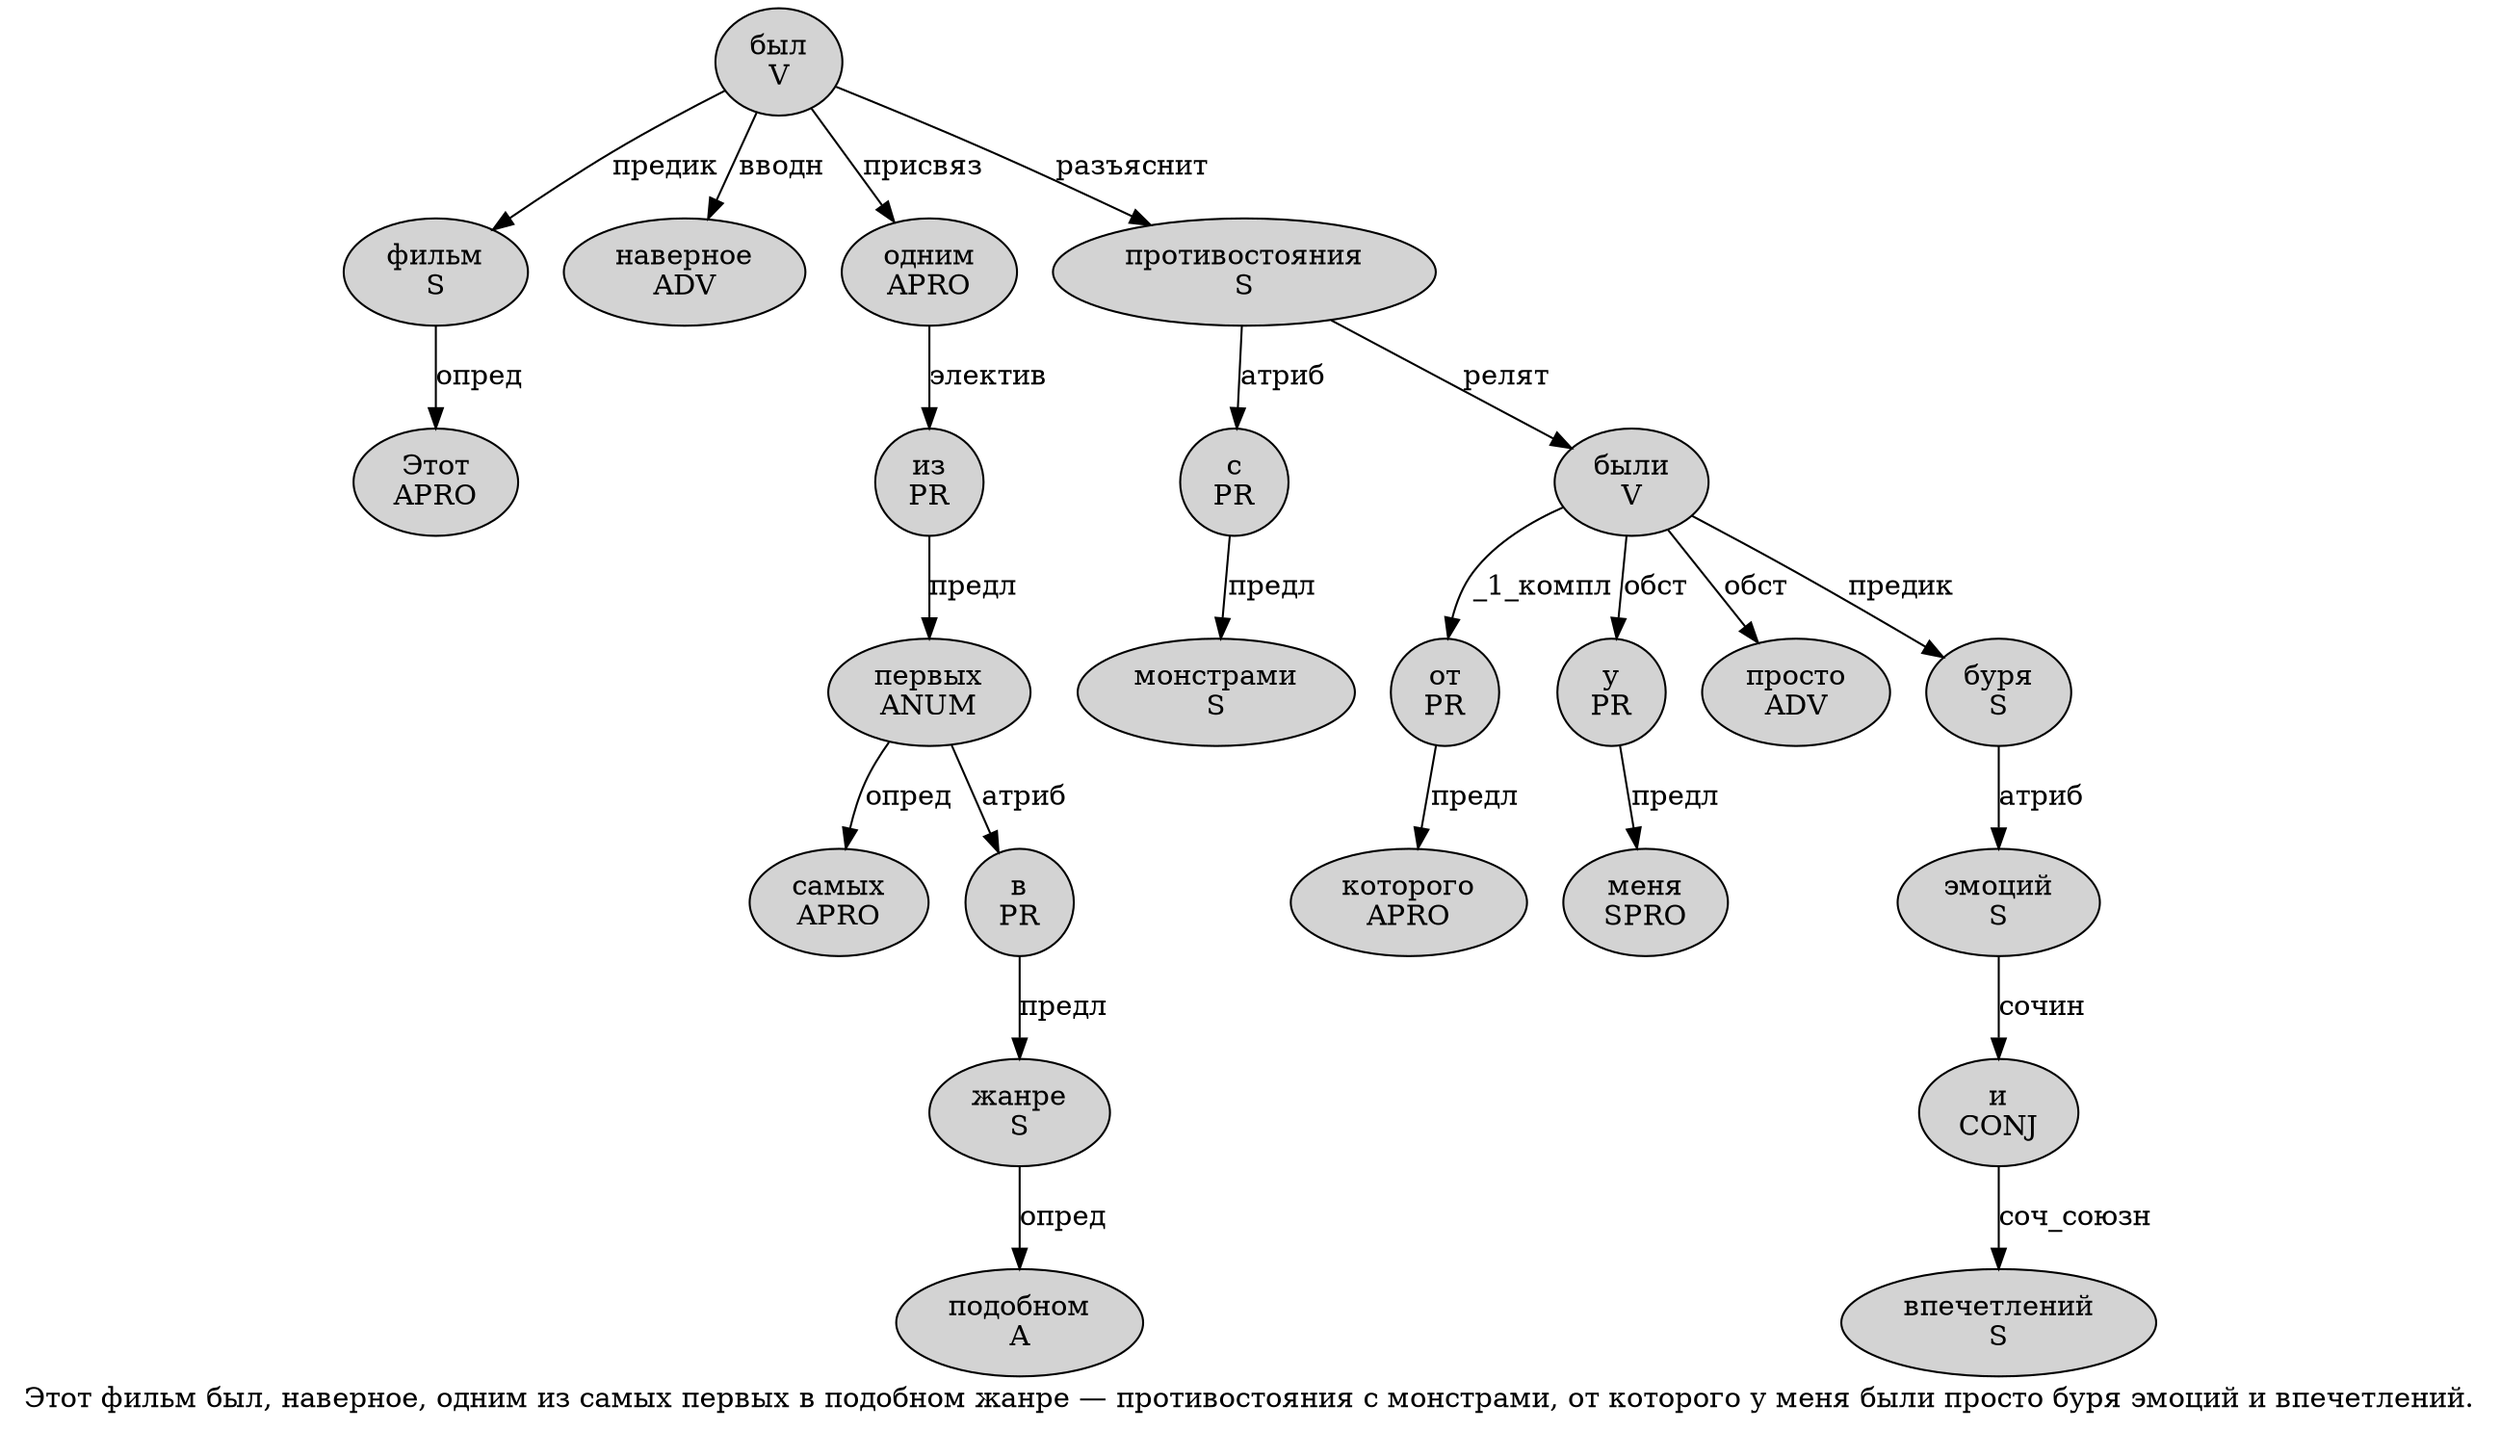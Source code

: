 digraph SENTENCE_4712 {
	graph [label="Этот фильм был, наверное, одним из самых первых в подобном жанре — противостояния с монстрами, от которого у меня были просто буря эмоций и впечетлений."]
	node [style=filled]
		0 [label="Этот
APRO" color="" fillcolor=lightgray penwidth=1 shape=ellipse]
		1 [label="фильм
S" color="" fillcolor=lightgray penwidth=1 shape=ellipse]
		2 [label="был
V" color="" fillcolor=lightgray penwidth=1 shape=ellipse]
		4 [label="наверное
ADV" color="" fillcolor=lightgray penwidth=1 shape=ellipse]
		6 [label="одним
APRO" color="" fillcolor=lightgray penwidth=1 shape=ellipse]
		7 [label="из
PR" color="" fillcolor=lightgray penwidth=1 shape=ellipse]
		8 [label="самых
APRO" color="" fillcolor=lightgray penwidth=1 shape=ellipse]
		9 [label="первых
ANUM" color="" fillcolor=lightgray penwidth=1 shape=ellipse]
		10 [label="в
PR" color="" fillcolor=lightgray penwidth=1 shape=ellipse]
		11 [label="подобном
A" color="" fillcolor=lightgray penwidth=1 shape=ellipse]
		12 [label="жанре
S" color="" fillcolor=lightgray penwidth=1 shape=ellipse]
		14 [label="противостояния
S" color="" fillcolor=lightgray penwidth=1 shape=ellipse]
		15 [label="с
PR" color="" fillcolor=lightgray penwidth=1 shape=ellipse]
		16 [label="монстрами
S" color="" fillcolor=lightgray penwidth=1 shape=ellipse]
		18 [label="от
PR" color="" fillcolor=lightgray penwidth=1 shape=ellipse]
		19 [label="которого
APRO" color="" fillcolor=lightgray penwidth=1 shape=ellipse]
		20 [label="у
PR" color="" fillcolor=lightgray penwidth=1 shape=ellipse]
		21 [label="меня
SPRO" color="" fillcolor=lightgray penwidth=1 shape=ellipse]
		22 [label="были
V" color="" fillcolor=lightgray penwidth=1 shape=ellipse]
		23 [label="просто
ADV" color="" fillcolor=lightgray penwidth=1 shape=ellipse]
		24 [label="буря
S" color="" fillcolor=lightgray penwidth=1 shape=ellipse]
		25 [label="эмоций
S" color="" fillcolor=lightgray penwidth=1 shape=ellipse]
		26 [label="и
CONJ" color="" fillcolor=lightgray penwidth=1 shape=ellipse]
		27 [label="впечетлений
S" color="" fillcolor=lightgray penwidth=1 shape=ellipse]
			7 -> 9 [label="предл"]
			24 -> 25 [label="атриб"]
			20 -> 21 [label="предл"]
			18 -> 19 [label="предл"]
			6 -> 7 [label="электив"]
			12 -> 11 [label="опред"]
			2 -> 1 [label="предик"]
			2 -> 4 [label="вводн"]
			2 -> 6 [label="присвяз"]
			2 -> 14 [label="разъяснит"]
			26 -> 27 [label="соч_союзн"]
			10 -> 12 [label="предл"]
			25 -> 26 [label="сочин"]
			9 -> 8 [label="опред"]
			9 -> 10 [label="атриб"]
			14 -> 15 [label="атриб"]
			14 -> 22 [label="релят"]
			22 -> 18 [label="_1_компл"]
			22 -> 20 [label="обст"]
			22 -> 23 [label="обст"]
			22 -> 24 [label="предик"]
			15 -> 16 [label="предл"]
			1 -> 0 [label="опред"]
}